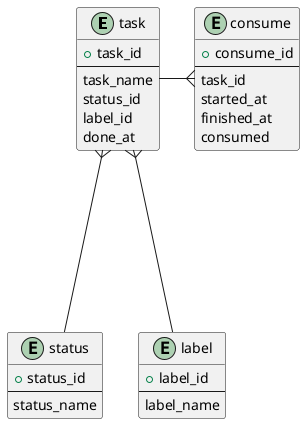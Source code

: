 @startuml

entity task {
    + task_id
    --
    task_name
    status_id
    label_id
    done_at
}

entity status {
    + status_id
    --
    status_name
}

entity consume {
  + consume_id
  --
  task_id
  started_at
  finished_at
  consumed
}

entity label {
    + label_id
    --
    label_name
}

task }---- status
task }---- label
task -ri-{ consume

@enduml
